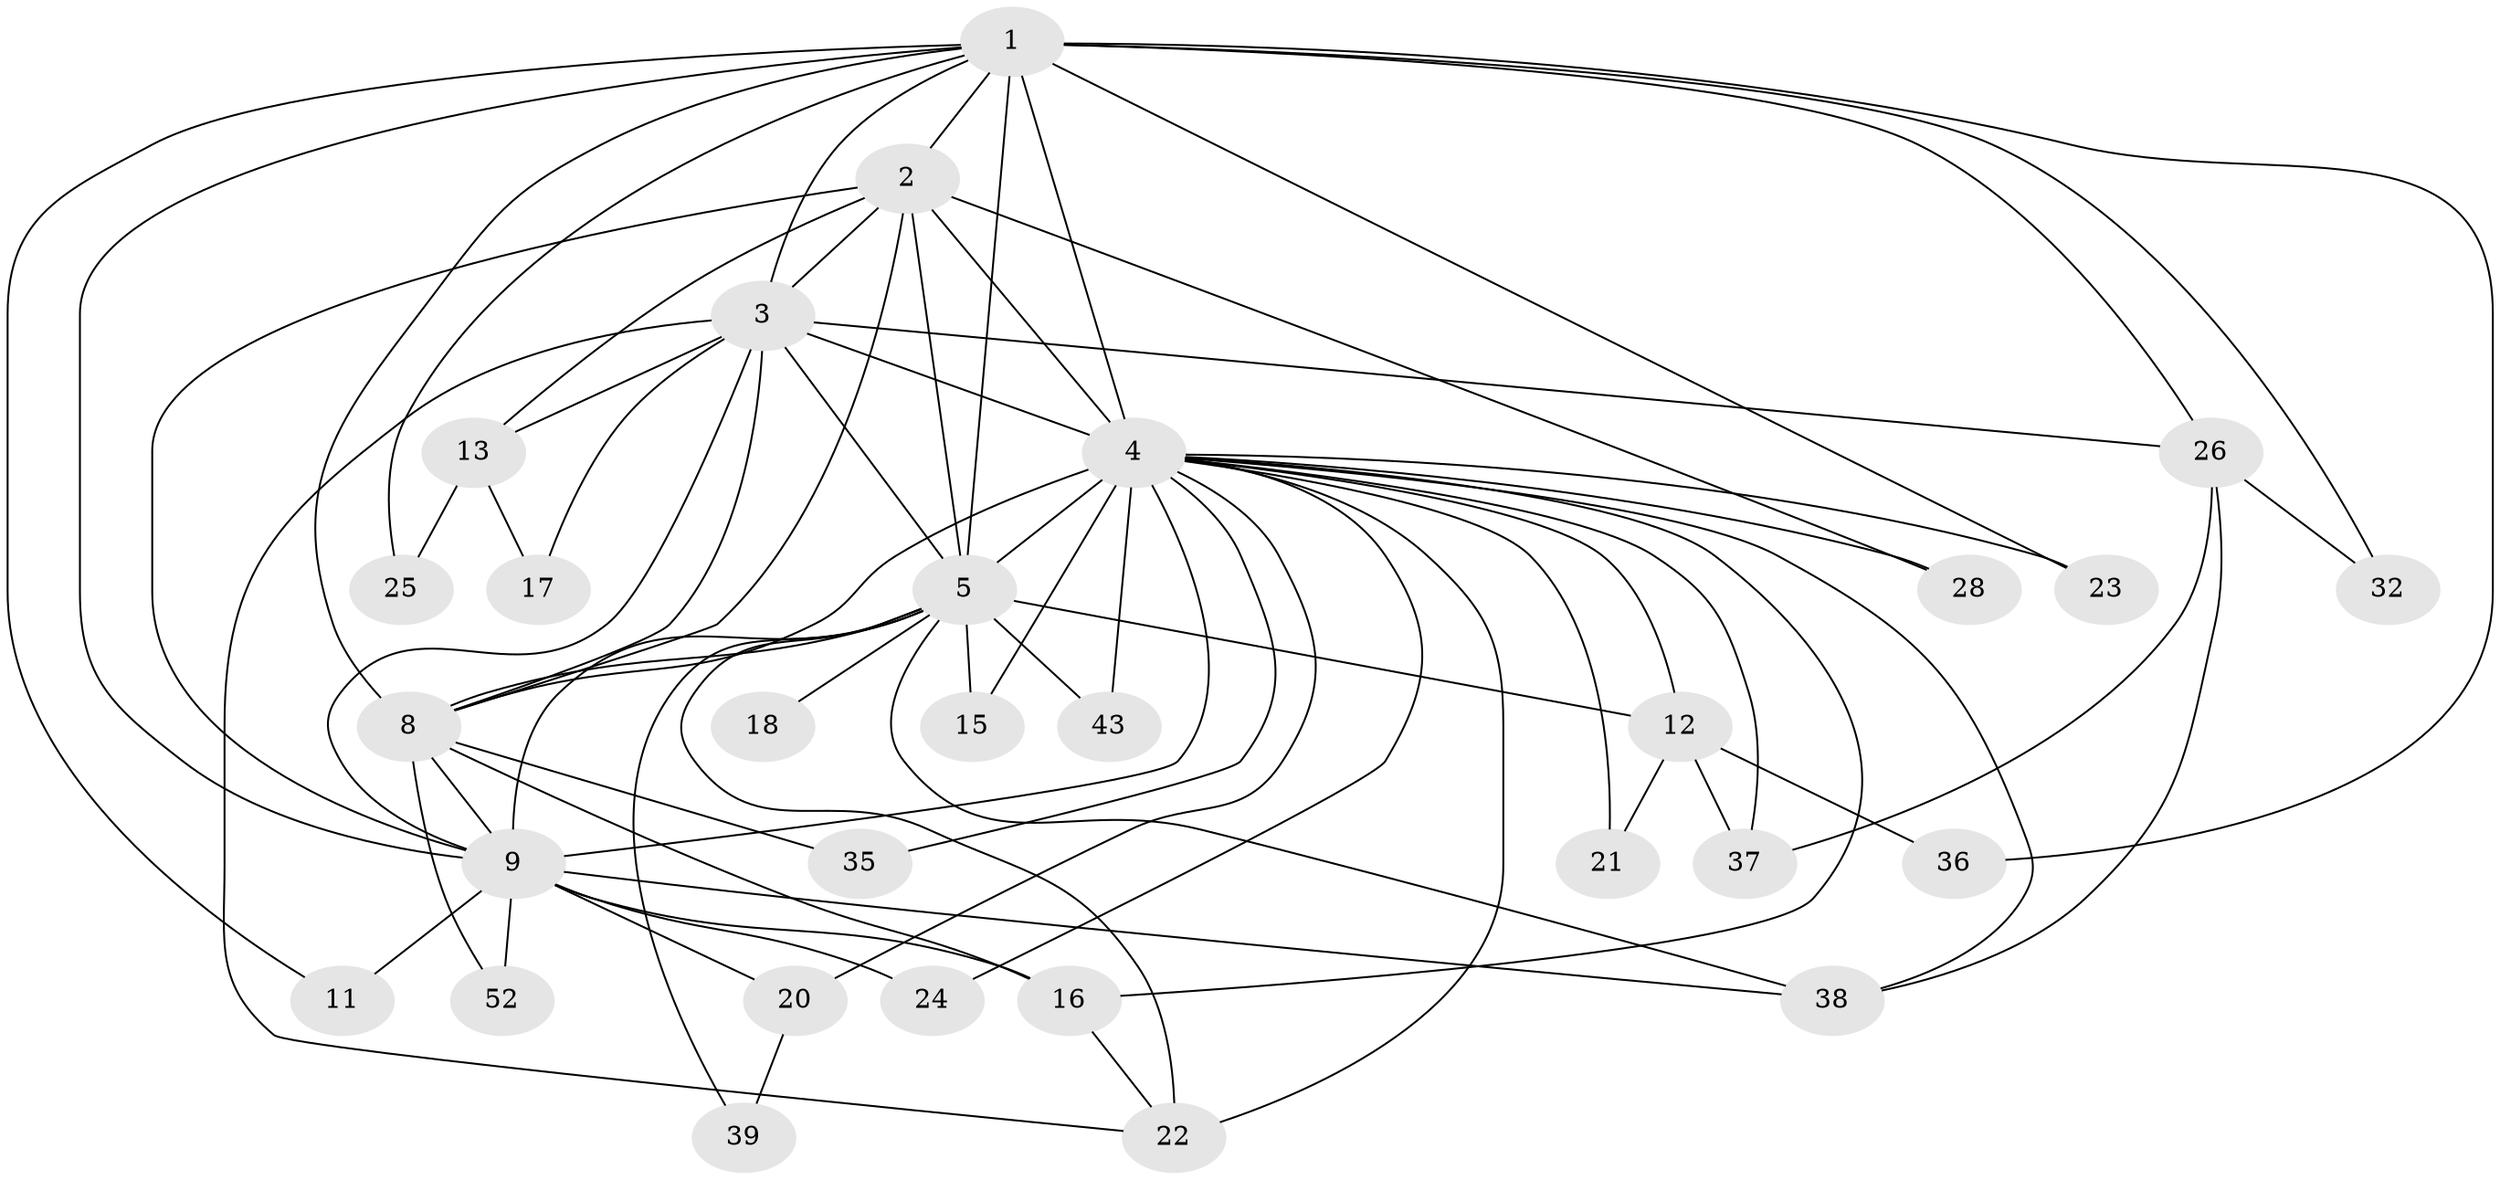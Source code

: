 // original degree distribution, {16: 0.01639344262295082, 12: 0.01639344262295082, 13: 0.01639344262295082, 27: 0.01639344262295082, 14: 0.01639344262295082, 15: 0.04918032786885246, 20: 0.01639344262295082, 17: 0.01639344262295082, 2: 0.5901639344262295, 6: 0.03278688524590164, 4: 0.04918032786885246, 3: 0.13114754098360656, 5: 0.03278688524590164}
// Generated by graph-tools (version 1.1) at 2025/17/03/04/25 18:17:29]
// undirected, 30 vertices, 72 edges
graph export_dot {
graph [start="1"]
  node [color=gray90,style=filled];
  1;
  2;
  3;
  4 [super="+45+10+29+19+53+54+60+47+48+27+34"];
  5 [super="+61+33+6+42"];
  8;
  9;
  11;
  12;
  13;
  15 [super="+55"];
  16 [super="+44"];
  17;
  18;
  20 [super="+51"];
  21;
  22 [super="+58+46+31"];
  23;
  24;
  25;
  26;
  28 [super="+59"];
  32;
  35;
  36;
  37 [super="+49"];
  38 [super="+40"];
  39;
  43;
  52;
  1 -- 2;
  1 -- 3;
  1 -- 4 [weight=2];
  1 -- 5 [weight=4];
  1 -- 8;
  1 -- 9;
  1 -- 11;
  1 -- 23;
  1 -- 25;
  1 -- 26;
  1 -- 32;
  1 -- 36;
  2 -- 3;
  2 -- 4 [weight=2];
  2 -- 5 [weight=3];
  2 -- 8;
  2 -- 9;
  2 -- 13;
  2 -- 28 [weight=2];
  3 -- 4 [weight=2];
  3 -- 5 [weight=3];
  3 -- 8;
  3 -- 9;
  3 -- 13;
  3 -- 17;
  3 -- 26;
  3 -- 22;
  4 -- 5 [weight=11];
  4 -- 8 [weight=5];
  4 -- 9 [weight=5];
  4 -- 12 [weight=2];
  4 -- 16;
  4 -- 21;
  4 -- 23;
  4 -- 43;
  4 -- 22 [weight=2];
  4 -- 37;
  4 -- 15;
  4 -- 28;
  4 -- 35;
  4 -- 20;
  4 -- 38;
  4 -- 24;
  5 -- 8 [weight=3];
  5 -- 9 [weight=4];
  5 -- 38;
  5 -- 39;
  5 -- 43;
  5 -- 12;
  5 -- 15;
  5 -- 18;
  5 -- 22;
  8 -- 9;
  8 -- 35;
  8 -- 52;
  8 -- 16;
  9 -- 11;
  9 -- 16;
  9 -- 20 [weight=2];
  9 -- 24;
  9 -- 38;
  9 -- 52;
  12 -- 21;
  12 -- 36;
  12 -- 37;
  13 -- 17;
  13 -- 25;
  16 -- 22;
  20 -- 39;
  26 -- 32;
  26 -- 37;
  26 -- 38;
}
